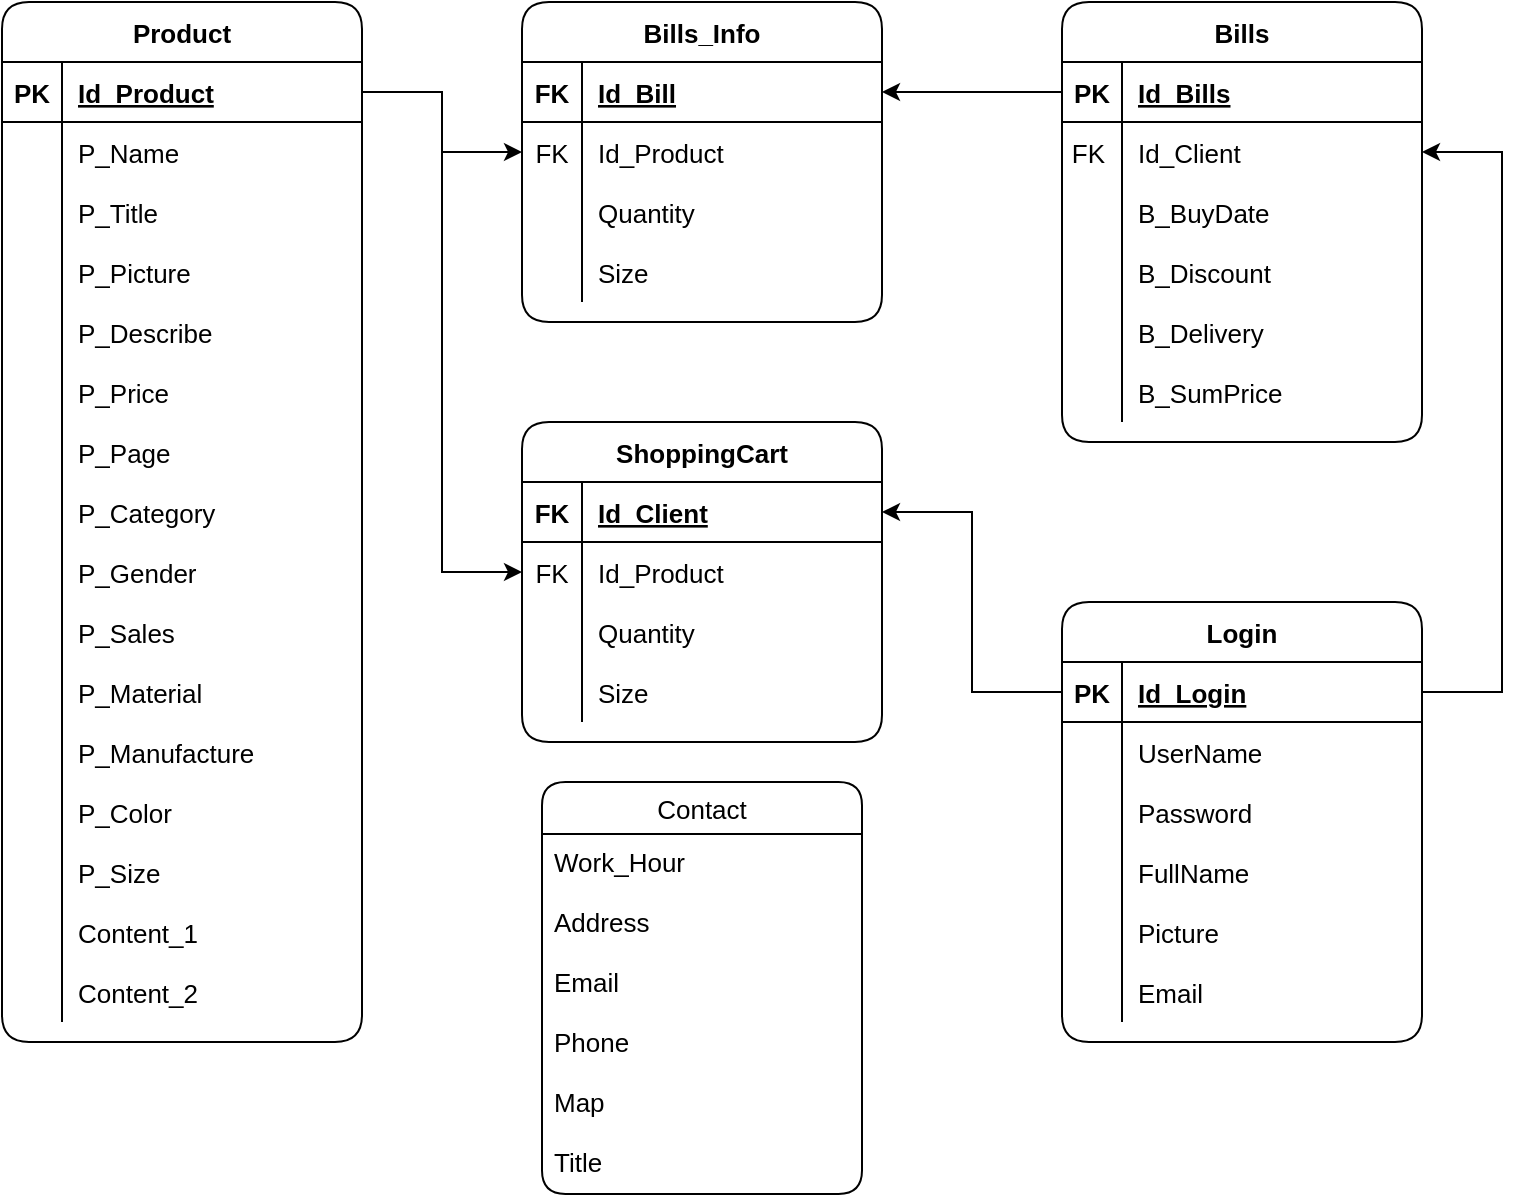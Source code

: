 <mxfile version="20.2.3"><diagram id="YiaVmVj60cblsbGHSNUC" name="Page-1"><mxGraphModel dx="946" dy="650" grid="1" gridSize="10" guides="1" tooltips="1" connect="1" arrows="1" fold="1" page="1" pageScale="1" pageWidth="827" pageHeight="1169" math="0" shadow="0"><root><mxCell id="0"/><mxCell id="1" parent="0"/><mxCell id="5YiKBzFoswvkbO0VBgwm-2" value="Product" style="shape=table;startSize=30;container=1;collapsible=1;childLayout=tableLayout;fixedRows=1;rowLines=0;fontStyle=1;align=center;resizeLast=1;rounded=1;fontSize=13;" vertex="1" parent="1"><mxGeometry x="20" y="60" width="180" height="520" as="geometry"/></mxCell><mxCell id="5YiKBzFoswvkbO0VBgwm-3" value="" style="shape=tableRow;horizontal=0;startSize=0;swimlaneHead=0;swimlaneBody=0;fillColor=none;collapsible=0;dropTarget=0;points=[[0,0.5],[1,0.5]];portConstraint=eastwest;top=0;left=0;right=0;bottom=1;fontSize=13;" vertex="1" parent="5YiKBzFoswvkbO0VBgwm-2"><mxGeometry y="30" width="180" height="30" as="geometry"/></mxCell><mxCell id="5YiKBzFoswvkbO0VBgwm-4" value="PK" style="shape=partialRectangle;connectable=0;fillColor=none;top=0;left=0;bottom=0;right=0;fontStyle=1;overflow=hidden;fontSize=13;" vertex="1" parent="5YiKBzFoswvkbO0VBgwm-3"><mxGeometry width="30" height="30" as="geometry"><mxRectangle width="30" height="30" as="alternateBounds"/></mxGeometry></mxCell><mxCell id="5YiKBzFoswvkbO0VBgwm-5" value="Id_Product" style="shape=partialRectangle;connectable=0;fillColor=none;top=0;left=0;bottom=0;right=0;align=left;spacingLeft=6;fontStyle=5;overflow=hidden;fontSize=13;" vertex="1" parent="5YiKBzFoswvkbO0VBgwm-3"><mxGeometry x="30" width="150" height="30" as="geometry"><mxRectangle width="150" height="30" as="alternateBounds"/></mxGeometry></mxCell><mxCell id="5YiKBzFoswvkbO0VBgwm-6" value="" style="shape=tableRow;horizontal=0;startSize=0;swimlaneHead=0;swimlaneBody=0;fillColor=none;collapsible=0;dropTarget=0;points=[[0,0.5],[1,0.5]];portConstraint=eastwest;top=0;left=0;right=0;bottom=0;fontSize=13;" vertex="1" parent="5YiKBzFoswvkbO0VBgwm-2"><mxGeometry y="60" width="180" height="30" as="geometry"/></mxCell><mxCell id="5YiKBzFoswvkbO0VBgwm-7" value="" style="shape=partialRectangle;connectable=0;fillColor=none;top=0;left=0;bottom=0;right=0;editable=1;overflow=hidden;fontSize=13;" vertex="1" parent="5YiKBzFoswvkbO0VBgwm-6"><mxGeometry width="30" height="30" as="geometry"><mxRectangle width="30" height="30" as="alternateBounds"/></mxGeometry></mxCell><mxCell id="5YiKBzFoswvkbO0VBgwm-8" value="P_Name    " style="shape=partialRectangle;connectable=0;fillColor=none;top=0;left=0;bottom=0;right=0;align=left;spacingLeft=6;overflow=hidden;fontSize=13;" vertex="1" parent="5YiKBzFoswvkbO0VBgwm-6"><mxGeometry x="30" width="150" height="30" as="geometry"><mxRectangle width="150" height="30" as="alternateBounds"/></mxGeometry></mxCell><mxCell id="5YiKBzFoswvkbO0VBgwm-9" value="" style="shape=tableRow;horizontal=0;startSize=0;swimlaneHead=0;swimlaneBody=0;fillColor=none;collapsible=0;dropTarget=0;points=[[0,0.5],[1,0.5]];portConstraint=eastwest;top=0;left=0;right=0;bottom=0;fontSize=13;" vertex="1" parent="5YiKBzFoswvkbO0VBgwm-2"><mxGeometry y="90" width="180" height="30" as="geometry"/></mxCell><mxCell id="5YiKBzFoswvkbO0VBgwm-10" value="    " style="shape=partialRectangle;connectable=0;fillColor=none;top=0;left=0;bottom=0;right=0;editable=1;overflow=hidden;fontSize=13;" vertex="1" parent="5YiKBzFoswvkbO0VBgwm-9"><mxGeometry width="30" height="30" as="geometry"><mxRectangle width="30" height="30" as="alternateBounds"/></mxGeometry></mxCell><mxCell id="5YiKBzFoswvkbO0VBgwm-11" value="P_Title" style="shape=partialRectangle;connectable=0;fillColor=none;top=0;left=0;bottom=0;right=0;align=left;spacingLeft=6;overflow=hidden;fontSize=13;" vertex="1" parent="5YiKBzFoswvkbO0VBgwm-9"><mxGeometry x="30" width="150" height="30" as="geometry"><mxRectangle width="150" height="30" as="alternateBounds"/></mxGeometry></mxCell><mxCell id="5YiKBzFoswvkbO0VBgwm-12" value="" style="shape=tableRow;horizontal=0;startSize=0;swimlaneHead=0;swimlaneBody=0;fillColor=none;collapsible=0;dropTarget=0;points=[[0,0.5],[1,0.5]];portConstraint=eastwest;top=0;left=0;right=0;bottom=0;fontSize=13;" vertex="1" parent="5YiKBzFoswvkbO0VBgwm-2"><mxGeometry y="120" width="180" height="30" as="geometry"/></mxCell><mxCell id="5YiKBzFoswvkbO0VBgwm-13" value="" style="shape=partialRectangle;connectable=0;fillColor=none;top=0;left=0;bottom=0;right=0;editable=1;overflow=hidden;fontSize=13;" vertex="1" parent="5YiKBzFoswvkbO0VBgwm-12"><mxGeometry width="30" height="30" as="geometry"><mxRectangle width="30" height="30" as="alternateBounds"/></mxGeometry></mxCell><mxCell id="5YiKBzFoswvkbO0VBgwm-14" value="P_Picture" style="shape=partialRectangle;connectable=0;fillColor=none;top=0;left=0;bottom=0;right=0;align=left;spacingLeft=6;overflow=hidden;fontSize=13;" vertex="1" parent="5YiKBzFoswvkbO0VBgwm-12"><mxGeometry x="30" width="150" height="30" as="geometry"><mxRectangle width="150" height="30" as="alternateBounds"/></mxGeometry></mxCell><mxCell id="5YiKBzFoswvkbO0VBgwm-48" style="shape=tableRow;horizontal=0;startSize=0;swimlaneHead=0;swimlaneBody=0;fillColor=none;collapsible=0;dropTarget=0;points=[[0,0.5],[1,0.5]];portConstraint=eastwest;top=0;left=0;right=0;bottom=0;fontSize=13;" vertex="1" parent="5YiKBzFoswvkbO0VBgwm-2"><mxGeometry y="150" width="180" height="30" as="geometry"/></mxCell><mxCell id="5YiKBzFoswvkbO0VBgwm-49" style="shape=partialRectangle;connectable=0;fillColor=none;top=0;left=0;bottom=0;right=0;editable=1;overflow=hidden;fontSize=13;" vertex="1" parent="5YiKBzFoswvkbO0VBgwm-48"><mxGeometry width="30" height="30" as="geometry"><mxRectangle width="30" height="30" as="alternateBounds"/></mxGeometry></mxCell><mxCell id="5YiKBzFoswvkbO0VBgwm-50" value="P_Describe" style="shape=partialRectangle;connectable=0;fillColor=none;top=0;left=0;bottom=0;right=0;align=left;spacingLeft=6;overflow=hidden;fontSize=13;" vertex="1" parent="5YiKBzFoswvkbO0VBgwm-48"><mxGeometry x="30" width="150" height="30" as="geometry"><mxRectangle width="150" height="30" as="alternateBounds"/></mxGeometry></mxCell><mxCell id="5YiKBzFoswvkbO0VBgwm-45" style="shape=tableRow;horizontal=0;startSize=0;swimlaneHead=0;swimlaneBody=0;fillColor=none;collapsible=0;dropTarget=0;points=[[0,0.5],[1,0.5]];portConstraint=eastwest;top=0;left=0;right=0;bottom=0;fontSize=13;" vertex="1" parent="5YiKBzFoswvkbO0VBgwm-2"><mxGeometry y="180" width="180" height="30" as="geometry"/></mxCell><mxCell id="5YiKBzFoswvkbO0VBgwm-46" style="shape=partialRectangle;connectable=0;fillColor=none;top=0;left=0;bottom=0;right=0;editable=1;overflow=hidden;fontSize=13;" vertex="1" parent="5YiKBzFoswvkbO0VBgwm-45"><mxGeometry width="30" height="30" as="geometry"><mxRectangle width="30" height="30" as="alternateBounds"/></mxGeometry></mxCell><mxCell id="5YiKBzFoswvkbO0VBgwm-47" value="P_Price" style="shape=partialRectangle;connectable=0;fillColor=none;top=0;left=0;bottom=0;right=0;align=left;spacingLeft=6;overflow=hidden;fontSize=13;" vertex="1" parent="5YiKBzFoswvkbO0VBgwm-45"><mxGeometry x="30" width="150" height="30" as="geometry"><mxRectangle width="150" height="30" as="alternateBounds"/></mxGeometry></mxCell><mxCell id="5YiKBzFoswvkbO0VBgwm-42" style="shape=tableRow;horizontal=0;startSize=0;swimlaneHead=0;swimlaneBody=0;fillColor=none;collapsible=0;dropTarget=0;points=[[0,0.5],[1,0.5]];portConstraint=eastwest;top=0;left=0;right=0;bottom=0;fontSize=13;" vertex="1" parent="5YiKBzFoswvkbO0VBgwm-2"><mxGeometry y="210" width="180" height="30" as="geometry"/></mxCell><mxCell id="5YiKBzFoswvkbO0VBgwm-43" style="shape=partialRectangle;connectable=0;fillColor=none;top=0;left=0;bottom=0;right=0;editable=1;overflow=hidden;fontSize=13;" vertex="1" parent="5YiKBzFoswvkbO0VBgwm-42"><mxGeometry width="30" height="30" as="geometry"><mxRectangle width="30" height="30" as="alternateBounds"/></mxGeometry></mxCell><mxCell id="5YiKBzFoswvkbO0VBgwm-44" value="P_Page" style="shape=partialRectangle;connectable=0;fillColor=none;top=0;left=0;bottom=0;right=0;align=left;spacingLeft=6;overflow=hidden;fontSize=13;" vertex="1" parent="5YiKBzFoswvkbO0VBgwm-42"><mxGeometry x="30" width="150" height="30" as="geometry"><mxRectangle width="150" height="30" as="alternateBounds"/></mxGeometry></mxCell><mxCell id="5YiKBzFoswvkbO0VBgwm-39" style="shape=tableRow;horizontal=0;startSize=0;swimlaneHead=0;swimlaneBody=0;fillColor=none;collapsible=0;dropTarget=0;points=[[0,0.5],[1,0.5]];portConstraint=eastwest;top=0;left=0;right=0;bottom=0;fontSize=13;" vertex="1" parent="5YiKBzFoswvkbO0VBgwm-2"><mxGeometry y="240" width="180" height="30" as="geometry"/></mxCell><mxCell id="5YiKBzFoswvkbO0VBgwm-40" style="shape=partialRectangle;connectable=0;fillColor=none;top=0;left=0;bottom=0;right=0;editable=1;overflow=hidden;fontSize=13;" vertex="1" parent="5YiKBzFoswvkbO0VBgwm-39"><mxGeometry width="30" height="30" as="geometry"><mxRectangle width="30" height="30" as="alternateBounds"/></mxGeometry></mxCell><mxCell id="5YiKBzFoswvkbO0VBgwm-41" value="P_Category    " style="shape=partialRectangle;connectable=0;fillColor=none;top=0;left=0;bottom=0;right=0;align=left;spacingLeft=6;overflow=hidden;fontSize=13;" vertex="1" parent="5YiKBzFoswvkbO0VBgwm-39"><mxGeometry x="30" width="150" height="30" as="geometry"><mxRectangle width="150" height="30" as="alternateBounds"/></mxGeometry></mxCell><mxCell id="5YiKBzFoswvkbO0VBgwm-36" style="shape=tableRow;horizontal=0;startSize=0;swimlaneHead=0;swimlaneBody=0;fillColor=none;collapsible=0;dropTarget=0;points=[[0,0.5],[1,0.5]];portConstraint=eastwest;top=0;left=0;right=0;bottom=0;fontSize=13;" vertex="1" parent="5YiKBzFoswvkbO0VBgwm-2"><mxGeometry y="270" width="180" height="30" as="geometry"/></mxCell><mxCell id="5YiKBzFoswvkbO0VBgwm-37" style="shape=partialRectangle;connectable=0;fillColor=none;top=0;left=0;bottom=0;right=0;editable=1;overflow=hidden;fontSize=13;" vertex="1" parent="5YiKBzFoswvkbO0VBgwm-36"><mxGeometry width="30" height="30" as="geometry"><mxRectangle width="30" height="30" as="alternateBounds"/></mxGeometry></mxCell><mxCell id="5YiKBzFoswvkbO0VBgwm-38" value="P_Gender      " style="shape=partialRectangle;connectable=0;fillColor=none;top=0;left=0;bottom=0;right=0;align=left;spacingLeft=6;overflow=hidden;fontSize=13;" vertex="1" parent="5YiKBzFoswvkbO0VBgwm-36"><mxGeometry x="30" width="150" height="30" as="geometry"><mxRectangle width="150" height="30" as="alternateBounds"/></mxGeometry></mxCell><mxCell id="5YiKBzFoswvkbO0VBgwm-33" style="shape=tableRow;horizontal=0;startSize=0;swimlaneHead=0;swimlaneBody=0;fillColor=none;collapsible=0;dropTarget=0;points=[[0,0.5],[1,0.5]];portConstraint=eastwest;top=0;left=0;right=0;bottom=0;fontSize=13;" vertex="1" parent="5YiKBzFoswvkbO0VBgwm-2"><mxGeometry y="300" width="180" height="30" as="geometry"/></mxCell><mxCell id="5YiKBzFoswvkbO0VBgwm-34" style="shape=partialRectangle;connectable=0;fillColor=none;top=0;left=0;bottom=0;right=0;editable=1;overflow=hidden;fontSize=13;" vertex="1" parent="5YiKBzFoswvkbO0VBgwm-33"><mxGeometry width="30" height="30" as="geometry"><mxRectangle width="30" height="30" as="alternateBounds"/></mxGeometry></mxCell><mxCell id="5YiKBzFoswvkbO0VBgwm-35" value="P_Sales" style="shape=partialRectangle;connectable=0;fillColor=none;top=0;left=0;bottom=0;right=0;align=left;spacingLeft=6;overflow=hidden;fontSize=13;" vertex="1" parent="5YiKBzFoswvkbO0VBgwm-33"><mxGeometry x="30" width="150" height="30" as="geometry"><mxRectangle width="150" height="30" as="alternateBounds"/></mxGeometry></mxCell><mxCell id="5YiKBzFoswvkbO0VBgwm-30" style="shape=tableRow;horizontal=0;startSize=0;swimlaneHead=0;swimlaneBody=0;fillColor=none;collapsible=0;dropTarget=0;points=[[0,0.5],[1,0.5]];portConstraint=eastwest;top=0;left=0;right=0;bottom=0;fontSize=13;" vertex="1" parent="5YiKBzFoswvkbO0VBgwm-2"><mxGeometry y="330" width="180" height="30" as="geometry"/></mxCell><mxCell id="5YiKBzFoswvkbO0VBgwm-31" style="shape=partialRectangle;connectable=0;fillColor=none;top=0;left=0;bottom=0;right=0;editable=1;overflow=hidden;fontSize=13;" vertex="1" parent="5YiKBzFoswvkbO0VBgwm-30"><mxGeometry width="30" height="30" as="geometry"><mxRectangle width="30" height="30" as="alternateBounds"/></mxGeometry></mxCell><mxCell id="5YiKBzFoswvkbO0VBgwm-32" value="P_Material" style="shape=partialRectangle;connectable=0;fillColor=none;top=0;left=0;bottom=0;right=0;align=left;spacingLeft=6;overflow=hidden;fontSize=13;" vertex="1" parent="5YiKBzFoswvkbO0VBgwm-30"><mxGeometry x="30" width="150" height="30" as="geometry"><mxRectangle width="150" height="30" as="alternateBounds"/></mxGeometry></mxCell><mxCell id="5YiKBzFoswvkbO0VBgwm-27" style="shape=tableRow;horizontal=0;startSize=0;swimlaneHead=0;swimlaneBody=0;fillColor=none;collapsible=0;dropTarget=0;points=[[0,0.5],[1,0.5]];portConstraint=eastwest;top=0;left=0;right=0;bottom=0;fontSize=13;" vertex="1" parent="5YiKBzFoswvkbO0VBgwm-2"><mxGeometry y="360" width="180" height="30" as="geometry"/></mxCell><mxCell id="5YiKBzFoswvkbO0VBgwm-28" style="shape=partialRectangle;connectable=0;fillColor=none;top=0;left=0;bottom=0;right=0;editable=1;overflow=hidden;fontSize=13;" vertex="1" parent="5YiKBzFoswvkbO0VBgwm-27"><mxGeometry width="30" height="30" as="geometry"><mxRectangle width="30" height="30" as="alternateBounds"/></mxGeometry></mxCell><mxCell id="5YiKBzFoswvkbO0VBgwm-29" value="P_Manufacture" style="shape=partialRectangle;connectable=0;fillColor=none;top=0;left=0;bottom=0;right=0;align=left;spacingLeft=6;overflow=hidden;fontSize=13;" vertex="1" parent="5YiKBzFoswvkbO0VBgwm-27"><mxGeometry x="30" width="150" height="30" as="geometry"><mxRectangle width="150" height="30" as="alternateBounds"/></mxGeometry></mxCell><mxCell id="5YiKBzFoswvkbO0VBgwm-24" style="shape=tableRow;horizontal=0;startSize=0;swimlaneHead=0;swimlaneBody=0;fillColor=none;collapsible=0;dropTarget=0;points=[[0,0.5],[1,0.5]];portConstraint=eastwest;top=0;left=0;right=0;bottom=0;fontSize=13;" vertex="1" parent="5YiKBzFoswvkbO0VBgwm-2"><mxGeometry y="390" width="180" height="30" as="geometry"/></mxCell><mxCell id="5YiKBzFoswvkbO0VBgwm-25" style="shape=partialRectangle;connectable=0;fillColor=none;top=0;left=0;bottom=0;right=0;editable=1;overflow=hidden;fontSize=13;" vertex="1" parent="5YiKBzFoswvkbO0VBgwm-24"><mxGeometry width="30" height="30" as="geometry"><mxRectangle width="30" height="30" as="alternateBounds"/></mxGeometry></mxCell><mxCell id="5YiKBzFoswvkbO0VBgwm-26" value="P_Color" style="shape=partialRectangle;connectable=0;fillColor=none;top=0;left=0;bottom=0;right=0;align=left;spacingLeft=6;overflow=hidden;fontSize=13;" vertex="1" parent="5YiKBzFoswvkbO0VBgwm-24"><mxGeometry x="30" width="150" height="30" as="geometry"><mxRectangle width="150" height="30" as="alternateBounds"/></mxGeometry></mxCell><mxCell id="5YiKBzFoswvkbO0VBgwm-21" style="shape=tableRow;horizontal=0;startSize=0;swimlaneHead=0;swimlaneBody=0;fillColor=none;collapsible=0;dropTarget=0;points=[[0,0.5],[1,0.5]];portConstraint=eastwest;top=0;left=0;right=0;bottom=0;fontSize=13;" vertex="1" parent="5YiKBzFoswvkbO0VBgwm-2"><mxGeometry y="420" width="180" height="30" as="geometry"/></mxCell><mxCell id="5YiKBzFoswvkbO0VBgwm-22" style="shape=partialRectangle;connectable=0;fillColor=none;top=0;left=0;bottom=0;right=0;editable=1;overflow=hidden;fontSize=13;" vertex="1" parent="5YiKBzFoswvkbO0VBgwm-21"><mxGeometry width="30" height="30" as="geometry"><mxRectangle width="30" height="30" as="alternateBounds"/></mxGeometry></mxCell><mxCell id="5YiKBzFoswvkbO0VBgwm-23" value="P_Size" style="shape=partialRectangle;connectable=0;fillColor=none;top=0;left=0;bottom=0;right=0;align=left;spacingLeft=6;overflow=hidden;fontSize=13;" vertex="1" parent="5YiKBzFoswvkbO0VBgwm-21"><mxGeometry x="30" width="150" height="30" as="geometry"><mxRectangle width="150" height="30" as="alternateBounds"/></mxGeometry></mxCell><mxCell id="5YiKBzFoswvkbO0VBgwm-18" style="shape=tableRow;horizontal=0;startSize=0;swimlaneHead=0;swimlaneBody=0;fillColor=none;collapsible=0;dropTarget=0;points=[[0,0.5],[1,0.5]];portConstraint=eastwest;top=0;left=0;right=0;bottom=0;fontSize=13;" vertex="1" parent="5YiKBzFoswvkbO0VBgwm-2"><mxGeometry y="450" width="180" height="30" as="geometry"/></mxCell><mxCell id="5YiKBzFoswvkbO0VBgwm-19" style="shape=partialRectangle;connectable=0;fillColor=none;top=0;left=0;bottom=0;right=0;editable=1;overflow=hidden;fontSize=13;" vertex="1" parent="5YiKBzFoswvkbO0VBgwm-18"><mxGeometry width="30" height="30" as="geometry"><mxRectangle width="30" height="30" as="alternateBounds"/></mxGeometry></mxCell><mxCell id="5YiKBzFoswvkbO0VBgwm-20" value="Content_1" style="shape=partialRectangle;connectable=0;fillColor=none;top=0;left=0;bottom=0;right=0;align=left;spacingLeft=6;overflow=hidden;fontSize=13;" vertex="1" parent="5YiKBzFoswvkbO0VBgwm-18"><mxGeometry x="30" width="150" height="30" as="geometry"><mxRectangle width="150" height="30" as="alternateBounds"/></mxGeometry></mxCell><mxCell id="5YiKBzFoswvkbO0VBgwm-15" style="shape=tableRow;horizontal=0;startSize=0;swimlaneHead=0;swimlaneBody=0;fillColor=none;collapsible=0;dropTarget=0;points=[[0,0.5],[1,0.5]];portConstraint=eastwest;top=0;left=0;right=0;bottom=0;fontSize=13;" vertex="1" parent="5YiKBzFoswvkbO0VBgwm-2"><mxGeometry y="480" width="180" height="30" as="geometry"/></mxCell><mxCell id="5YiKBzFoswvkbO0VBgwm-16" style="shape=partialRectangle;connectable=0;fillColor=none;top=0;left=0;bottom=0;right=0;editable=1;overflow=hidden;fontSize=13;" vertex="1" parent="5YiKBzFoswvkbO0VBgwm-15"><mxGeometry width="30" height="30" as="geometry"><mxRectangle width="30" height="30" as="alternateBounds"/></mxGeometry></mxCell><mxCell id="5YiKBzFoswvkbO0VBgwm-17" value="Content_2" style="shape=partialRectangle;connectable=0;fillColor=none;top=0;left=0;bottom=0;right=0;align=left;spacingLeft=6;overflow=hidden;fontSize=13;" vertex="1" parent="5YiKBzFoswvkbO0VBgwm-15"><mxGeometry x="30" width="150" height="30" as="geometry"><mxRectangle width="150" height="30" as="alternateBounds"/></mxGeometry></mxCell><mxCell id="5YiKBzFoswvkbO0VBgwm-51" value="Bills" style="shape=table;startSize=30;container=1;collapsible=1;childLayout=tableLayout;fixedRows=1;rowLines=0;fontStyle=1;align=center;resizeLast=1;rounded=1;fontSize=13;" vertex="1" parent="1"><mxGeometry x="550" y="60" width="180" height="220" as="geometry"/></mxCell><mxCell id="5YiKBzFoswvkbO0VBgwm-52" value="" style="shape=tableRow;horizontal=0;startSize=0;swimlaneHead=0;swimlaneBody=0;fillColor=none;collapsible=0;dropTarget=0;points=[[0,0.5],[1,0.5]];portConstraint=eastwest;top=0;left=0;right=0;bottom=1;rounded=1;fontSize=13;" vertex="1" parent="5YiKBzFoswvkbO0VBgwm-51"><mxGeometry y="30" width="180" height="30" as="geometry"/></mxCell><mxCell id="5YiKBzFoswvkbO0VBgwm-53" value="PK" style="shape=partialRectangle;connectable=0;fillColor=none;top=0;left=0;bottom=0;right=0;fontStyle=1;overflow=hidden;rounded=1;fontSize=13;" vertex="1" parent="5YiKBzFoswvkbO0VBgwm-52"><mxGeometry width="30" height="30" as="geometry"><mxRectangle width="30" height="30" as="alternateBounds"/></mxGeometry></mxCell><mxCell id="5YiKBzFoswvkbO0VBgwm-54" value="Id_Bills" style="shape=partialRectangle;connectable=0;fillColor=none;top=0;left=0;bottom=0;right=0;align=left;spacingLeft=6;fontStyle=5;overflow=hidden;rounded=1;fontSize=13;" vertex="1" parent="5YiKBzFoswvkbO0VBgwm-52"><mxGeometry x="30" width="150" height="30" as="geometry"><mxRectangle width="150" height="30" as="alternateBounds"/></mxGeometry></mxCell><mxCell id="5YiKBzFoswvkbO0VBgwm-55" value="" style="shape=tableRow;horizontal=0;startSize=0;swimlaneHead=0;swimlaneBody=0;fillColor=none;collapsible=0;dropTarget=0;points=[[0,0.5],[1,0.5]];portConstraint=eastwest;top=0;left=0;right=0;bottom=0;rounded=1;fontSize=13;" vertex="1" parent="5YiKBzFoswvkbO0VBgwm-51"><mxGeometry y="60" width="180" height="30" as="geometry"/></mxCell><mxCell id="5YiKBzFoswvkbO0VBgwm-56" value="FK " style="shape=partialRectangle;connectable=0;fillColor=none;top=0;left=0;bottom=0;right=0;editable=1;overflow=hidden;rounded=1;fontSize=13;" vertex="1" parent="5YiKBzFoswvkbO0VBgwm-55"><mxGeometry width="30" height="30" as="geometry"><mxRectangle width="30" height="30" as="alternateBounds"/></mxGeometry></mxCell><mxCell id="5YiKBzFoswvkbO0VBgwm-57" value="Id_Client" style="shape=partialRectangle;connectable=0;fillColor=none;top=0;left=0;bottom=0;right=0;align=left;spacingLeft=6;overflow=hidden;rounded=1;fontSize=13;" vertex="1" parent="5YiKBzFoswvkbO0VBgwm-55"><mxGeometry x="30" width="150" height="30" as="geometry"><mxRectangle width="150" height="30" as="alternateBounds"/></mxGeometry></mxCell><mxCell id="5YiKBzFoswvkbO0VBgwm-58" value="" style="shape=tableRow;horizontal=0;startSize=0;swimlaneHead=0;swimlaneBody=0;fillColor=none;collapsible=0;dropTarget=0;points=[[0,0.5],[1,0.5]];portConstraint=eastwest;top=0;left=0;right=0;bottom=0;rounded=1;fontSize=13;" vertex="1" parent="5YiKBzFoswvkbO0VBgwm-51"><mxGeometry y="90" width="180" height="30" as="geometry"/></mxCell><mxCell id="5YiKBzFoswvkbO0VBgwm-59" value="" style="shape=partialRectangle;connectable=0;fillColor=none;top=0;left=0;bottom=0;right=0;editable=1;overflow=hidden;rounded=1;fontSize=13;" vertex="1" parent="5YiKBzFoswvkbO0VBgwm-58"><mxGeometry width="30" height="30" as="geometry"><mxRectangle width="30" height="30" as="alternateBounds"/></mxGeometry></mxCell><mxCell id="5YiKBzFoswvkbO0VBgwm-60" value="B_BuyDate" style="shape=partialRectangle;connectable=0;fillColor=none;top=0;left=0;bottom=0;right=0;align=left;spacingLeft=6;overflow=hidden;rounded=1;fontSize=13;" vertex="1" parent="5YiKBzFoswvkbO0VBgwm-58"><mxGeometry x="30" width="150" height="30" as="geometry"><mxRectangle width="150" height="30" as="alternateBounds"/></mxGeometry></mxCell><mxCell id="5YiKBzFoswvkbO0VBgwm-61" value="" style="shape=tableRow;horizontal=0;startSize=0;swimlaneHead=0;swimlaneBody=0;fillColor=none;collapsible=0;dropTarget=0;points=[[0,0.5],[1,0.5]];portConstraint=eastwest;top=0;left=0;right=0;bottom=0;rounded=1;fontSize=13;" vertex="1" parent="5YiKBzFoswvkbO0VBgwm-51"><mxGeometry y="120" width="180" height="30" as="geometry"/></mxCell><mxCell id="5YiKBzFoswvkbO0VBgwm-62" value="" style="shape=partialRectangle;connectable=0;fillColor=none;top=0;left=0;bottom=0;right=0;editable=1;overflow=hidden;rounded=1;fontSize=13;" vertex="1" parent="5YiKBzFoswvkbO0VBgwm-61"><mxGeometry width="30" height="30" as="geometry"><mxRectangle width="30" height="30" as="alternateBounds"/></mxGeometry></mxCell><mxCell id="5YiKBzFoswvkbO0VBgwm-63" value="B_Discount" style="shape=partialRectangle;connectable=0;fillColor=none;top=0;left=0;bottom=0;right=0;align=left;spacingLeft=6;overflow=hidden;rounded=1;fontSize=13;" vertex="1" parent="5YiKBzFoswvkbO0VBgwm-61"><mxGeometry x="30" width="150" height="30" as="geometry"><mxRectangle width="150" height="30" as="alternateBounds"/></mxGeometry></mxCell><mxCell id="5YiKBzFoswvkbO0VBgwm-67" style="shape=tableRow;horizontal=0;startSize=0;swimlaneHead=0;swimlaneBody=0;fillColor=none;collapsible=0;dropTarget=0;points=[[0,0.5],[1,0.5]];portConstraint=eastwest;top=0;left=0;right=0;bottom=0;rounded=1;fontSize=13;" vertex="1" parent="5YiKBzFoswvkbO0VBgwm-51"><mxGeometry y="150" width="180" height="30" as="geometry"/></mxCell><mxCell id="5YiKBzFoswvkbO0VBgwm-68" style="shape=partialRectangle;connectable=0;fillColor=none;top=0;left=0;bottom=0;right=0;editable=1;overflow=hidden;rounded=1;fontSize=13;" vertex="1" parent="5YiKBzFoswvkbO0VBgwm-67"><mxGeometry width="30" height="30" as="geometry"><mxRectangle width="30" height="30" as="alternateBounds"/></mxGeometry></mxCell><mxCell id="5YiKBzFoswvkbO0VBgwm-69" value="B_Delivery" style="shape=partialRectangle;connectable=0;fillColor=none;top=0;left=0;bottom=0;right=0;align=left;spacingLeft=6;overflow=hidden;rounded=1;fontSize=13;" vertex="1" parent="5YiKBzFoswvkbO0VBgwm-67"><mxGeometry x="30" width="150" height="30" as="geometry"><mxRectangle width="150" height="30" as="alternateBounds"/></mxGeometry></mxCell><mxCell id="5YiKBzFoswvkbO0VBgwm-64" style="shape=tableRow;horizontal=0;startSize=0;swimlaneHead=0;swimlaneBody=0;fillColor=none;collapsible=0;dropTarget=0;points=[[0,0.5],[1,0.5]];portConstraint=eastwest;top=0;left=0;right=0;bottom=0;rounded=1;fontSize=13;" vertex="1" parent="5YiKBzFoswvkbO0VBgwm-51"><mxGeometry y="180" width="180" height="30" as="geometry"/></mxCell><mxCell id="5YiKBzFoswvkbO0VBgwm-65" style="shape=partialRectangle;connectable=0;fillColor=none;top=0;left=0;bottom=0;right=0;editable=1;overflow=hidden;rounded=1;fontSize=13;" vertex="1" parent="5YiKBzFoswvkbO0VBgwm-64"><mxGeometry width="30" height="30" as="geometry"><mxRectangle width="30" height="30" as="alternateBounds"/></mxGeometry></mxCell><mxCell id="5YiKBzFoswvkbO0VBgwm-66" value="B_SumPrice " style="shape=partialRectangle;connectable=0;fillColor=none;top=0;left=0;bottom=0;right=0;align=left;spacingLeft=6;overflow=hidden;rounded=1;fontSize=13;" vertex="1" parent="5YiKBzFoswvkbO0VBgwm-64"><mxGeometry x="30" width="150" height="30" as="geometry"><mxRectangle width="150" height="30" as="alternateBounds"/></mxGeometry></mxCell><mxCell id="5YiKBzFoswvkbO0VBgwm-70" value="Bills_Info" style="shape=table;startSize=30;container=1;collapsible=1;childLayout=tableLayout;fixedRows=1;rowLines=0;fontStyle=1;align=center;resizeLast=1;rounded=1;fontSize=13;" vertex="1" parent="1"><mxGeometry x="280" y="60" width="180" height="160" as="geometry"/></mxCell><mxCell id="5YiKBzFoswvkbO0VBgwm-71" value="" style="shape=tableRow;horizontal=0;startSize=0;swimlaneHead=0;swimlaneBody=0;fillColor=none;collapsible=0;dropTarget=0;points=[[0,0.5],[1,0.5]];portConstraint=eastwest;top=0;left=0;right=0;bottom=1;rounded=1;fontSize=13;" vertex="1" parent="5YiKBzFoswvkbO0VBgwm-70"><mxGeometry y="30" width="180" height="30" as="geometry"/></mxCell><mxCell id="5YiKBzFoswvkbO0VBgwm-72" value="FK" style="shape=partialRectangle;connectable=0;fillColor=none;top=0;left=0;bottom=0;right=0;fontStyle=1;overflow=hidden;rounded=1;fontSize=13;" vertex="1" parent="5YiKBzFoswvkbO0VBgwm-71"><mxGeometry width="30" height="30" as="geometry"><mxRectangle width="30" height="30" as="alternateBounds"/></mxGeometry></mxCell><mxCell id="5YiKBzFoswvkbO0VBgwm-73" value="Id_Bill" style="shape=partialRectangle;connectable=0;fillColor=none;top=0;left=0;bottom=0;right=0;align=left;spacingLeft=6;fontStyle=5;overflow=hidden;rounded=1;fontSize=13;" vertex="1" parent="5YiKBzFoswvkbO0VBgwm-71"><mxGeometry x="30" width="150" height="30" as="geometry"><mxRectangle width="150" height="30" as="alternateBounds"/></mxGeometry></mxCell><mxCell id="5YiKBzFoswvkbO0VBgwm-74" value="" style="shape=tableRow;horizontal=0;startSize=0;swimlaneHead=0;swimlaneBody=0;fillColor=none;collapsible=0;dropTarget=0;points=[[0,0.5],[1,0.5]];portConstraint=eastwest;top=0;left=0;right=0;bottom=0;rounded=1;fontSize=13;" vertex="1" parent="5YiKBzFoswvkbO0VBgwm-70"><mxGeometry y="60" width="180" height="30" as="geometry"/></mxCell><mxCell id="5YiKBzFoswvkbO0VBgwm-75" value="FK" style="shape=partialRectangle;connectable=0;fillColor=none;top=0;left=0;bottom=0;right=0;editable=1;overflow=hidden;rounded=1;fontSize=13;" vertex="1" parent="5YiKBzFoswvkbO0VBgwm-74"><mxGeometry width="30" height="30" as="geometry"><mxRectangle width="30" height="30" as="alternateBounds"/></mxGeometry></mxCell><mxCell id="5YiKBzFoswvkbO0VBgwm-76" value="Id_Product    " style="shape=partialRectangle;connectable=0;fillColor=none;top=0;left=0;bottom=0;right=0;align=left;spacingLeft=6;overflow=hidden;rounded=1;fontSize=13;" vertex="1" parent="5YiKBzFoswvkbO0VBgwm-74"><mxGeometry x="30" width="150" height="30" as="geometry"><mxRectangle width="150" height="30" as="alternateBounds"/></mxGeometry></mxCell><mxCell id="5YiKBzFoswvkbO0VBgwm-77" value="" style="shape=tableRow;horizontal=0;startSize=0;swimlaneHead=0;swimlaneBody=0;fillColor=none;collapsible=0;dropTarget=0;points=[[0,0.5],[1,0.5]];portConstraint=eastwest;top=0;left=0;right=0;bottom=0;rounded=1;fontSize=13;" vertex="1" parent="5YiKBzFoswvkbO0VBgwm-70"><mxGeometry y="90" width="180" height="30" as="geometry"/></mxCell><mxCell id="5YiKBzFoswvkbO0VBgwm-78" value="" style="shape=partialRectangle;connectable=0;fillColor=none;top=0;left=0;bottom=0;right=0;editable=1;overflow=hidden;rounded=1;fontSize=13;" vertex="1" parent="5YiKBzFoswvkbO0VBgwm-77"><mxGeometry width="30" height="30" as="geometry"><mxRectangle width="30" height="30" as="alternateBounds"/></mxGeometry></mxCell><mxCell id="5YiKBzFoswvkbO0VBgwm-79" value="Quantity" style="shape=partialRectangle;connectable=0;fillColor=none;top=0;left=0;bottom=0;right=0;align=left;spacingLeft=6;overflow=hidden;rounded=1;fontSize=13;" vertex="1" parent="5YiKBzFoswvkbO0VBgwm-77"><mxGeometry x="30" width="150" height="30" as="geometry"><mxRectangle width="150" height="30" as="alternateBounds"/></mxGeometry></mxCell><mxCell id="5YiKBzFoswvkbO0VBgwm-80" value="" style="shape=tableRow;horizontal=0;startSize=0;swimlaneHead=0;swimlaneBody=0;fillColor=none;collapsible=0;dropTarget=0;points=[[0,0.5],[1,0.5]];portConstraint=eastwest;top=0;left=0;right=0;bottom=0;rounded=1;fontSize=13;" vertex="1" parent="5YiKBzFoswvkbO0VBgwm-70"><mxGeometry y="120" width="180" height="30" as="geometry"/></mxCell><mxCell id="5YiKBzFoswvkbO0VBgwm-81" value="" style="shape=partialRectangle;connectable=0;fillColor=none;top=0;left=0;bottom=0;right=0;editable=1;overflow=hidden;rounded=1;fontSize=13;" vertex="1" parent="5YiKBzFoswvkbO0VBgwm-80"><mxGeometry width="30" height="30" as="geometry"><mxRectangle width="30" height="30" as="alternateBounds"/></mxGeometry></mxCell><mxCell id="5YiKBzFoswvkbO0VBgwm-82" value="Size" style="shape=partialRectangle;connectable=0;fillColor=none;top=0;left=0;bottom=0;right=0;align=left;spacingLeft=6;overflow=hidden;rounded=1;fontSize=13;" vertex="1" parent="5YiKBzFoswvkbO0VBgwm-80"><mxGeometry x="30" width="150" height="30" as="geometry"><mxRectangle width="150" height="30" as="alternateBounds"/></mxGeometry></mxCell><mxCell id="5YiKBzFoswvkbO0VBgwm-83" value="Login" style="shape=table;startSize=30;container=1;collapsible=1;childLayout=tableLayout;fixedRows=1;rowLines=0;fontStyle=1;align=center;resizeLast=1;rounded=1;fontSize=13;" vertex="1" parent="1"><mxGeometry x="550" y="360" width="180" height="220" as="geometry"/></mxCell><mxCell id="5YiKBzFoswvkbO0VBgwm-84" value="" style="shape=tableRow;horizontal=0;startSize=0;swimlaneHead=0;swimlaneBody=0;fillColor=none;collapsible=0;dropTarget=0;points=[[0,0.5],[1,0.5]];portConstraint=eastwest;top=0;left=0;right=0;bottom=1;rounded=1;fontSize=13;" vertex="1" parent="5YiKBzFoswvkbO0VBgwm-83"><mxGeometry y="30" width="180" height="30" as="geometry"/></mxCell><mxCell id="5YiKBzFoswvkbO0VBgwm-85" value="PK" style="shape=partialRectangle;connectable=0;fillColor=none;top=0;left=0;bottom=0;right=0;fontStyle=1;overflow=hidden;rounded=1;fontSize=13;" vertex="1" parent="5YiKBzFoswvkbO0VBgwm-84"><mxGeometry width="30" height="30" as="geometry"><mxRectangle width="30" height="30" as="alternateBounds"/></mxGeometry></mxCell><mxCell id="5YiKBzFoswvkbO0VBgwm-86" value="Id_Login" style="shape=partialRectangle;connectable=0;fillColor=none;top=0;left=0;bottom=0;right=0;align=left;spacingLeft=6;fontStyle=5;overflow=hidden;rounded=1;fontSize=13;" vertex="1" parent="5YiKBzFoswvkbO0VBgwm-84"><mxGeometry x="30" width="150" height="30" as="geometry"><mxRectangle width="150" height="30" as="alternateBounds"/></mxGeometry></mxCell><mxCell id="5YiKBzFoswvkbO0VBgwm-87" value="" style="shape=tableRow;horizontal=0;startSize=0;swimlaneHead=0;swimlaneBody=0;fillColor=none;collapsible=0;dropTarget=0;points=[[0,0.5],[1,0.5]];portConstraint=eastwest;top=0;left=0;right=0;bottom=0;rounded=1;fontSize=13;" vertex="1" parent="5YiKBzFoswvkbO0VBgwm-83"><mxGeometry y="60" width="180" height="30" as="geometry"/></mxCell><mxCell id="5YiKBzFoswvkbO0VBgwm-88" value="" style="shape=partialRectangle;connectable=0;fillColor=none;top=0;left=0;bottom=0;right=0;editable=1;overflow=hidden;rounded=1;fontSize=13;" vertex="1" parent="5YiKBzFoswvkbO0VBgwm-87"><mxGeometry width="30" height="30" as="geometry"><mxRectangle width="30" height="30" as="alternateBounds"/></mxGeometry></mxCell><mxCell id="5YiKBzFoswvkbO0VBgwm-89" value="UserName    " style="shape=partialRectangle;connectable=0;fillColor=none;top=0;left=0;bottom=0;right=0;align=left;spacingLeft=6;overflow=hidden;rounded=1;fontSize=13;" vertex="1" parent="5YiKBzFoswvkbO0VBgwm-87"><mxGeometry x="30" width="150" height="30" as="geometry"><mxRectangle width="150" height="30" as="alternateBounds"/></mxGeometry></mxCell><mxCell id="5YiKBzFoswvkbO0VBgwm-90" value="" style="shape=tableRow;horizontal=0;startSize=0;swimlaneHead=0;swimlaneBody=0;fillColor=none;collapsible=0;dropTarget=0;points=[[0,0.5],[1,0.5]];portConstraint=eastwest;top=0;left=0;right=0;bottom=0;rounded=1;fontSize=13;" vertex="1" parent="5YiKBzFoswvkbO0VBgwm-83"><mxGeometry y="90" width="180" height="30" as="geometry"/></mxCell><mxCell id="5YiKBzFoswvkbO0VBgwm-91" value="" style="shape=partialRectangle;connectable=0;fillColor=none;top=0;left=0;bottom=0;right=0;editable=1;overflow=hidden;rounded=1;fontSize=13;" vertex="1" parent="5YiKBzFoswvkbO0VBgwm-90"><mxGeometry width="30" height="30" as="geometry"><mxRectangle width="30" height="30" as="alternateBounds"/></mxGeometry></mxCell><mxCell id="5YiKBzFoswvkbO0VBgwm-92" value="Password" style="shape=partialRectangle;connectable=0;fillColor=none;top=0;left=0;bottom=0;right=0;align=left;spacingLeft=6;overflow=hidden;rounded=1;fontSize=13;" vertex="1" parent="5YiKBzFoswvkbO0VBgwm-90"><mxGeometry x="30" width="150" height="30" as="geometry"><mxRectangle width="150" height="30" as="alternateBounds"/></mxGeometry></mxCell><mxCell id="5YiKBzFoswvkbO0VBgwm-93" value="" style="shape=tableRow;horizontal=0;startSize=0;swimlaneHead=0;swimlaneBody=0;fillColor=none;collapsible=0;dropTarget=0;points=[[0,0.5],[1,0.5]];portConstraint=eastwest;top=0;left=0;right=0;bottom=0;rounded=1;fontSize=13;" vertex="1" parent="5YiKBzFoswvkbO0VBgwm-83"><mxGeometry y="120" width="180" height="30" as="geometry"/></mxCell><mxCell id="5YiKBzFoswvkbO0VBgwm-94" value="" style="shape=partialRectangle;connectable=0;fillColor=none;top=0;left=0;bottom=0;right=0;editable=1;overflow=hidden;rounded=1;fontSize=13;" vertex="1" parent="5YiKBzFoswvkbO0VBgwm-93"><mxGeometry width="30" height="30" as="geometry"><mxRectangle width="30" height="30" as="alternateBounds"/></mxGeometry></mxCell><mxCell id="5YiKBzFoswvkbO0VBgwm-95" value="FullName" style="shape=partialRectangle;connectable=0;fillColor=none;top=0;left=0;bottom=0;right=0;align=left;spacingLeft=6;overflow=hidden;rounded=1;fontSize=13;" vertex="1" parent="5YiKBzFoswvkbO0VBgwm-93"><mxGeometry x="30" width="150" height="30" as="geometry"><mxRectangle width="150" height="30" as="alternateBounds"/></mxGeometry></mxCell><mxCell id="5YiKBzFoswvkbO0VBgwm-99" style="shape=tableRow;horizontal=0;startSize=0;swimlaneHead=0;swimlaneBody=0;fillColor=none;collapsible=0;dropTarget=0;points=[[0,0.5],[1,0.5]];portConstraint=eastwest;top=0;left=0;right=0;bottom=0;rounded=1;fontSize=13;" vertex="1" parent="5YiKBzFoswvkbO0VBgwm-83"><mxGeometry y="150" width="180" height="30" as="geometry"/></mxCell><mxCell id="5YiKBzFoswvkbO0VBgwm-100" style="shape=partialRectangle;connectable=0;fillColor=none;top=0;left=0;bottom=0;right=0;editable=1;overflow=hidden;rounded=1;fontSize=13;" vertex="1" parent="5YiKBzFoswvkbO0VBgwm-99"><mxGeometry width="30" height="30" as="geometry"><mxRectangle width="30" height="30" as="alternateBounds"/></mxGeometry></mxCell><mxCell id="5YiKBzFoswvkbO0VBgwm-101" value="Picture    " style="shape=partialRectangle;connectable=0;fillColor=none;top=0;left=0;bottom=0;right=0;align=left;spacingLeft=6;overflow=hidden;rounded=1;fontSize=13;" vertex="1" parent="5YiKBzFoswvkbO0VBgwm-99"><mxGeometry x="30" width="150" height="30" as="geometry"><mxRectangle width="150" height="30" as="alternateBounds"/></mxGeometry></mxCell><mxCell id="5YiKBzFoswvkbO0VBgwm-96" style="shape=tableRow;horizontal=0;startSize=0;swimlaneHead=0;swimlaneBody=0;fillColor=none;collapsible=0;dropTarget=0;points=[[0,0.5],[1,0.5]];portConstraint=eastwest;top=0;left=0;right=0;bottom=0;rounded=1;fontSize=13;" vertex="1" parent="5YiKBzFoswvkbO0VBgwm-83"><mxGeometry y="180" width="180" height="30" as="geometry"/></mxCell><mxCell id="5YiKBzFoswvkbO0VBgwm-97" style="shape=partialRectangle;connectable=0;fillColor=none;top=0;left=0;bottom=0;right=0;editable=1;overflow=hidden;rounded=1;fontSize=13;" vertex="1" parent="5YiKBzFoswvkbO0VBgwm-96"><mxGeometry width="30" height="30" as="geometry"><mxRectangle width="30" height="30" as="alternateBounds"/></mxGeometry></mxCell><mxCell id="5YiKBzFoswvkbO0VBgwm-98" value="Email" style="shape=partialRectangle;connectable=0;fillColor=none;top=0;left=0;bottom=0;right=0;align=left;spacingLeft=6;overflow=hidden;rounded=1;fontSize=13;" vertex="1" parent="5YiKBzFoswvkbO0VBgwm-96"><mxGeometry x="30" width="150" height="30" as="geometry"><mxRectangle width="150" height="30" as="alternateBounds"/></mxGeometry></mxCell><mxCell id="5YiKBzFoswvkbO0VBgwm-102" style="edgeStyle=orthogonalEdgeStyle;rounded=0;orthogonalLoop=1;jettySize=auto;html=1;exitX=1;exitY=0.5;exitDx=0;exitDy=0;entryX=1;entryY=0.5;entryDx=0;entryDy=0;fontSize=13;" edge="1" parent="1" source="5YiKBzFoswvkbO0VBgwm-84" target="5YiKBzFoswvkbO0VBgwm-55"><mxGeometry relative="1" as="geometry"><Array as="points"><mxPoint x="770" y="405"/><mxPoint x="770" y="135"/></Array></mxGeometry></mxCell><mxCell id="5YiKBzFoswvkbO0VBgwm-103" style="edgeStyle=orthogonalEdgeStyle;rounded=0;orthogonalLoop=1;jettySize=auto;html=1;exitX=0;exitY=0.5;exitDx=0;exitDy=0;entryX=1;entryY=0.5;entryDx=0;entryDy=0;fontSize=13;" edge="1" parent="1" source="5YiKBzFoswvkbO0VBgwm-52" target="5YiKBzFoswvkbO0VBgwm-71"><mxGeometry relative="1" as="geometry"/></mxCell><mxCell id="5YiKBzFoswvkbO0VBgwm-104" style="edgeStyle=orthogonalEdgeStyle;rounded=0;orthogonalLoop=1;jettySize=auto;html=1;exitX=1;exitY=0.5;exitDx=0;exitDy=0;entryX=0;entryY=0.5;entryDx=0;entryDy=0;fontSize=13;" edge="1" parent="1" source="5YiKBzFoswvkbO0VBgwm-3" target="5YiKBzFoswvkbO0VBgwm-74"><mxGeometry relative="1" as="geometry"/></mxCell><mxCell id="5YiKBzFoswvkbO0VBgwm-105" value="ShoppingCart" style="shape=table;startSize=30;container=1;collapsible=1;childLayout=tableLayout;fixedRows=1;rowLines=0;fontStyle=1;align=center;resizeLast=1;rounded=1;fontSize=13;" vertex="1" parent="1"><mxGeometry x="280" y="270" width="180" height="160" as="geometry"/></mxCell><mxCell id="5YiKBzFoswvkbO0VBgwm-106" value="" style="shape=tableRow;horizontal=0;startSize=0;swimlaneHead=0;swimlaneBody=0;fillColor=none;collapsible=0;dropTarget=0;points=[[0,0.5],[1,0.5]];portConstraint=eastwest;top=0;left=0;right=0;bottom=1;rounded=1;fontSize=13;" vertex="1" parent="5YiKBzFoswvkbO0VBgwm-105"><mxGeometry y="30" width="180" height="30" as="geometry"/></mxCell><mxCell id="5YiKBzFoswvkbO0VBgwm-107" value="FK" style="shape=partialRectangle;connectable=0;fillColor=none;top=0;left=0;bottom=0;right=0;fontStyle=1;overflow=hidden;rounded=1;fontSize=13;" vertex="1" parent="5YiKBzFoswvkbO0VBgwm-106"><mxGeometry width="30" height="30" as="geometry"><mxRectangle width="30" height="30" as="alternateBounds"/></mxGeometry></mxCell><mxCell id="5YiKBzFoswvkbO0VBgwm-108" value="Id_Client" style="shape=partialRectangle;connectable=0;fillColor=none;top=0;left=0;bottom=0;right=0;align=left;spacingLeft=6;fontStyle=5;overflow=hidden;rounded=1;fontSize=13;" vertex="1" parent="5YiKBzFoswvkbO0VBgwm-106"><mxGeometry x="30" width="150" height="30" as="geometry"><mxRectangle width="150" height="30" as="alternateBounds"/></mxGeometry></mxCell><mxCell id="5YiKBzFoswvkbO0VBgwm-109" value="" style="shape=tableRow;horizontal=0;startSize=0;swimlaneHead=0;swimlaneBody=0;fillColor=none;collapsible=0;dropTarget=0;points=[[0,0.5],[1,0.5]];portConstraint=eastwest;top=0;left=0;right=0;bottom=0;rounded=1;fontSize=13;" vertex="1" parent="5YiKBzFoswvkbO0VBgwm-105"><mxGeometry y="60" width="180" height="30" as="geometry"/></mxCell><mxCell id="5YiKBzFoswvkbO0VBgwm-110" value="FK" style="shape=partialRectangle;connectable=0;fillColor=none;top=0;left=0;bottom=0;right=0;editable=1;overflow=hidden;rounded=1;fontSize=13;" vertex="1" parent="5YiKBzFoswvkbO0VBgwm-109"><mxGeometry width="30" height="30" as="geometry"><mxRectangle width="30" height="30" as="alternateBounds"/></mxGeometry></mxCell><mxCell id="5YiKBzFoswvkbO0VBgwm-111" value="Id_Product" style="shape=partialRectangle;connectable=0;fillColor=none;top=0;left=0;bottom=0;right=0;align=left;spacingLeft=6;overflow=hidden;rounded=1;fontSize=13;" vertex="1" parent="5YiKBzFoswvkbO0VBgwm-109"><mxGeometry x="30" width="150" height="30" as="geometry"><mxRectangle width="150" height="30" as="alternateBounds"/></mxGeometry></mxCell><mxCell id="5YiKBzFoswvkbO0VBgwm-112" value="" style="shape=tableRow;horizontal=0;startSize=0;swimlaneHead=0;swimlaneBody=0;fillColor=none;collapsible=0;dropTarget=0;points=[[0,0.5],[1,0.5]];portConstraint=eastwest;top=0;left=0;right=0;bottom=0;rounded=1;fontSize=13;" vertex="1" parent="5YiKBzFoswvkbO0VBgwm-105"><mxGeometry y="90" width="180" height="30" as="geometry"/></mxCell><mxCell id="5YiKBzFoswvkbO0VBgwm-113" value="" style="shape=partialRectangle;connectable=0;fillColor=none;top=0;left=0;bottom=0;right=0;editable=1;overflow=hidden;rounded=1;fontSize=13;" vertex="1" parent="5YiKBzFoswvkbO0VBgwm-112"><mxGeometry width="30" height="30" as="geometry"><mxRectangle width="30" height="30" as="alternateBounds"/></mxGeometry></mxCell><mxCell id="5YiKBzFoswvkbO0VBgwm-114" value="Quantity" style="shape=partialRectangle;connectable=0;fillColor=none;top=0;left=0;bottom=0;right=0;align=left;spacingLeft=6;overflow=hidden;rounded=1;fontSize=13;" vertex="1" parent="5YiKBzFoswvkbO0VBgwm-112"><mxGeometry x="30" width="150" height="30" as="geometry"><mxRectangle width="150" height="30" as="alternateBounds"/></mxGeometry></mxCell><mxCell id="5YiKBzFoswvkbO0VBgwm-115" value="" style="shape=tableRow;horizontal=0;startSize=0;swimlaneHead=0;swimlaneBody=0;fillColor=none;collapsible=0;dropTarget=0;points=[[0,0.5],[1,0.5]];portConstraint=eastwest;top=0;left=0;right=0;bottom=0;rounded=1;fontSize=13;" vertex="1" parent="5YiKBzFoswvkbO0VBgwm-105"><mxGeometry y="120" width="180" height="30" as="geometry"/></mxCell><mxCell id="5YiKBzFoswvkbO0VBgwm-116" value="" style="shape=partialRectangle;connectable=0;fillColor=none;top=0;left=0;bottom=0;right=0;editable=1;overflow=hidden;rounded=1;fontSize=13;" vertex="1" parent="5YiKBzFoswvkbO0VBgwm-115"><mxGeometry width="30" height="30" as="geometry"><mxRectangle width="30" height="30" as="alternateBounds"/></mxGeometry></mxCell><mxCell id="5YiKBzFoswvkbO0VBgwm-117" value="Size" style="shape=partialRectangle;connectable=0;fillColor=none;top=0;left=0;bottom=0;right=0;align=left;spacingLeft=6;overflow=hidden;rounded=1;fontSize=13;" vertex="1" parent="5YiKBzFoswvkbO0VBgwm-115"><mxGeometry x="30" width="150" height="30" as="geometry"><mxRectangle width="150" height="30" as="alternateBounds"/></mxGeometry></mxCell><mxCell id="5YiKBzFoswvkbO0VBgwm-118" style="edgeStyle=orthogonalEdgeStyle;rounded=0;orthogonalLoop=1;jettySize=auto;html=1;exitX=1;exitY=0.5;exitDx=0;exitDy=0;entryX=0;entryY=0.5;entryDx=0;entryDy=0;fontSize=13;" edge="1" parent="1" source="5YiKBzFoswvkbO0VBgwm-3" target="5YiKBzFoswvkbO0VBgwm-109"><mxGeometry relative="1" as="geometry"/></mxCell><mxCell id="5YiKBzFoswvkbO0VBgwm-119" style="edgeStyle=orthogonalEdgeStyle;rounded=0;orthogonalLoop=1;jettySize=auto;html=1;exitX=0;exitY=0.5;exitDx=0;exitDy=0;entryX=1;entryY=0.5;entryDx=0;entryDy=0;fontSize=13;" edge="1" parent="1" source="5YiKBzFoswvkbO0VBgwm-84" target="5YiKBzFoswvkbO0VBgwm-106"><mxGeometry relative="1" as="geometry"/></mxCell><mxCell id="5YiKBzFoswvkbO0VBgwm-133" value="Contact" style="swimlane;fontStyle=0;childLayout=stackLayout;horizontal=1;startSize=26;horizontalStack=0;resizeParent=1;resizeParentMax=0;resizeLast=0;collapsible=1;marginBottom=0;align=center;fontSize=13;rounded=1;" vertex="1" parent="1"><mxGeometry x="290" y="450" width="160" height="206" as="geometry"/></mxCell><mxCell id="5YiKBzFoswvkbO0VBgwm-134" value="Work_Hour    " style="text;strokeColor=none;fillColor=none;spacingLeft=4;spacingRight=4;overflow=hidden;rotatable=0;points=[[0,0.5],[1,0.5]];portConstraint=eastwest;fontSize=13;rounded=1;" vertex="1" parent="5YiKBzFoswvkbO0VBgwm-133"><mxGeometry y="26" width="160" height="30" as="geometry"/></mxCell><mxCell id="5YiKBzFoswvkbO0VBgwm-135" value="Address" style="text;strokeColor=none;fillColor=none;spacingLeft=4;spacingRight=4;overflow=hidden;rotatable=0;points=[[0,0.5],[1,0.5]];portConstraint=eastwest;fontSize=13;rounded=1;" vertex="1" parent="5YiKBzFoswvkbO0VBgwm-133"><mxGeometry y="56" width="160" height="30" as="geometry"/></mxCell><mxCell id="5YiKBzFoswvkbO0VBgwm-136" value="Email" style="text;strokeColor=none;fillColor=none;spacingLeft=4;spacingRight=4;overflow=hidden;rotatable=0;points=[[0,0.5],[1,0.5]];portConstraint=eastwest;fontSize=13;rounded=1;" vertex="1" parent="5YiKBzFoswvkbO0VBgwm-133"><mxGeometry y="86" width="160" height="30" as="geometry"/></mxCell><mxCell id="5YiKBzFoswvkbO0VBgwm-139" value="Phone" style="text;strokeColor=none;fillColor=none;spacingLeft=4;spacingRight=4;overflow=hidden;rotatable=0;points=[[0,0.5],[1,0.5]];portConstraint=eastwest;fontSize=13;rounded=1;" vertex="1" parent="5YiKBzFoswvkbO0VBgwm-133"><mxGeometry y="116" width="160" height="30" as="geometry"/></mxCell><mxCell id="5YiKBzFoswvkbO0VBgwm-138" value="Map    " style="text;strokeColor=none;fillColor=none;spacingLeft=4;spacingRight=4;overflow=hidden;rotatable=0;points=[[0,0.5],[1,0.5]];portConstraint=eastwest;fontSize=13;rounded=1;" vertex="1" parent="5YiKBzFoswvkbO0VBgwm-133"><mxGeometry y="146" width="160" height="30" as="geometry"/></mxCell><mxCell id="5YiKBzFoswvkbO0VBgwm-137" value="Title" style="text;strokeColor=none;fillColor=none;spacingLeft=4;spacingRight=4;overflow=hidden;rotatable=0;points=[[0,0.5],[1,0.5]];portConstraint=eastwest;fontSize=13;rounded=1;" vertex="1" parent="5YiKBzFoswvkbO0VBgwm-133"><mxGeometry y="176" width="160" height="30" as="geometry"/></mxCell></root></mxGraphModel></diagram></mxfile>